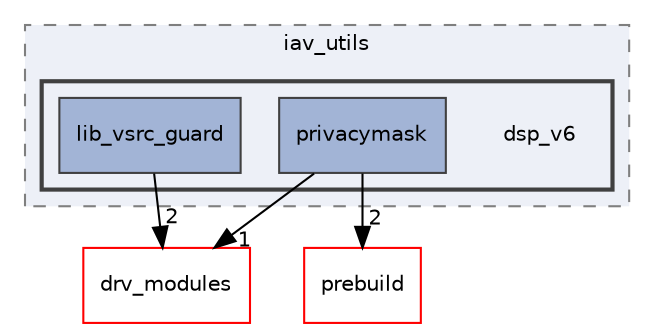 digraph "packages/iav_utils/dsp_v6"
{
 // INTERACTIVE_SVG=YES
 // LATEX_PDF_SIZE
  bgcolor="transparent";
  edge [fontname="Helvetica",fontsize="10",labelfontname="Helvetica",labelfontsize="10"];
  node [fontname="Helvetica",fontsize="10",shape=record];
  compound=true
  subgraph clusterdir_d105f4986db140ebbb18ac63f686f6c2 {
    graph [ bgcolor="#edf0f7", pencolor="grey50", style="filled,dashed,", label="iav_utils", fontname="Helvetica", fontsize="10", URL="dir_d105f4986db140ebbb18ac63f686f6c2.html"]
  subgraph clusterdir_974f5a9cdb33a66f137f29e31db96895 {
    graph [ bgcolor="#edf0f7", pencolor="grey25", style="filled,bold,", label="", fontname="Helvetica", fontsize="10", URL="dir_974f5a9cdb33a66f137f29e31db96895.html"]
    dir_974f5a9cdb33a66f137f29e31db96895 [shape=plaintext, label="dsp_v6"];
  dir_ac95e1b3289469f47cf7ab341dc73b4b [shape=box, label="lib_vsrc_guard", style="filled,", fillcolor="#a2b4d6", color="grey25", URL="dir_ac95e1b3289469f47cf7ab341dc73b4b.html"];
  dir_3c6430c1e9720d2935ea8c27a95a1592 [shape=box, label="privacymask", style="filled,", fillcolor="#a2b4d6", color="grey25", URL="dir_3c6430c1e9720d2935ea8c27a95a1592.html"];
  }
  }
  dir_3f8e3e5cc57197a86ac156d9cb931dab [shape=box, label="drv_modules", style="", fillcolor="#edf0f7", color="red", URL="dir_3f8e3e5cc57197a86ac156d9cb931dab.html"];
  dir_f6e9262795688d5cd1daee5088492cb3 [shape=box, label="prebuild", style="", fillcolor="#edf0f7", color="red", URL="dir_f6e9262795688d5cd1daee5088492cb3.html"];
  dir_ac95e1b3289469f47cf7ab341dc73b4b->dir_3f8e3e5cc57197a86ac156d9cb931dab [headlabel="2", labeldistance=1.5 headhref="dir_000038_000015.html"];
  dir_3c6430c1e9720d2935ea8c27a95a1592->dir_3f8e3e5cc57197a86ac156d9cb931dab [headlabel="1", labeldistance=1.5 headhref="dir_000048_000015.html"];
  dir_3c6430c1e9720d2935ea8c27a95a1592->dir_f6e9262795688d5cd1daee5088492cb3 [headlabel="2", labeldistance=1.5 headhref="dir_000048_000047.html"];
}

